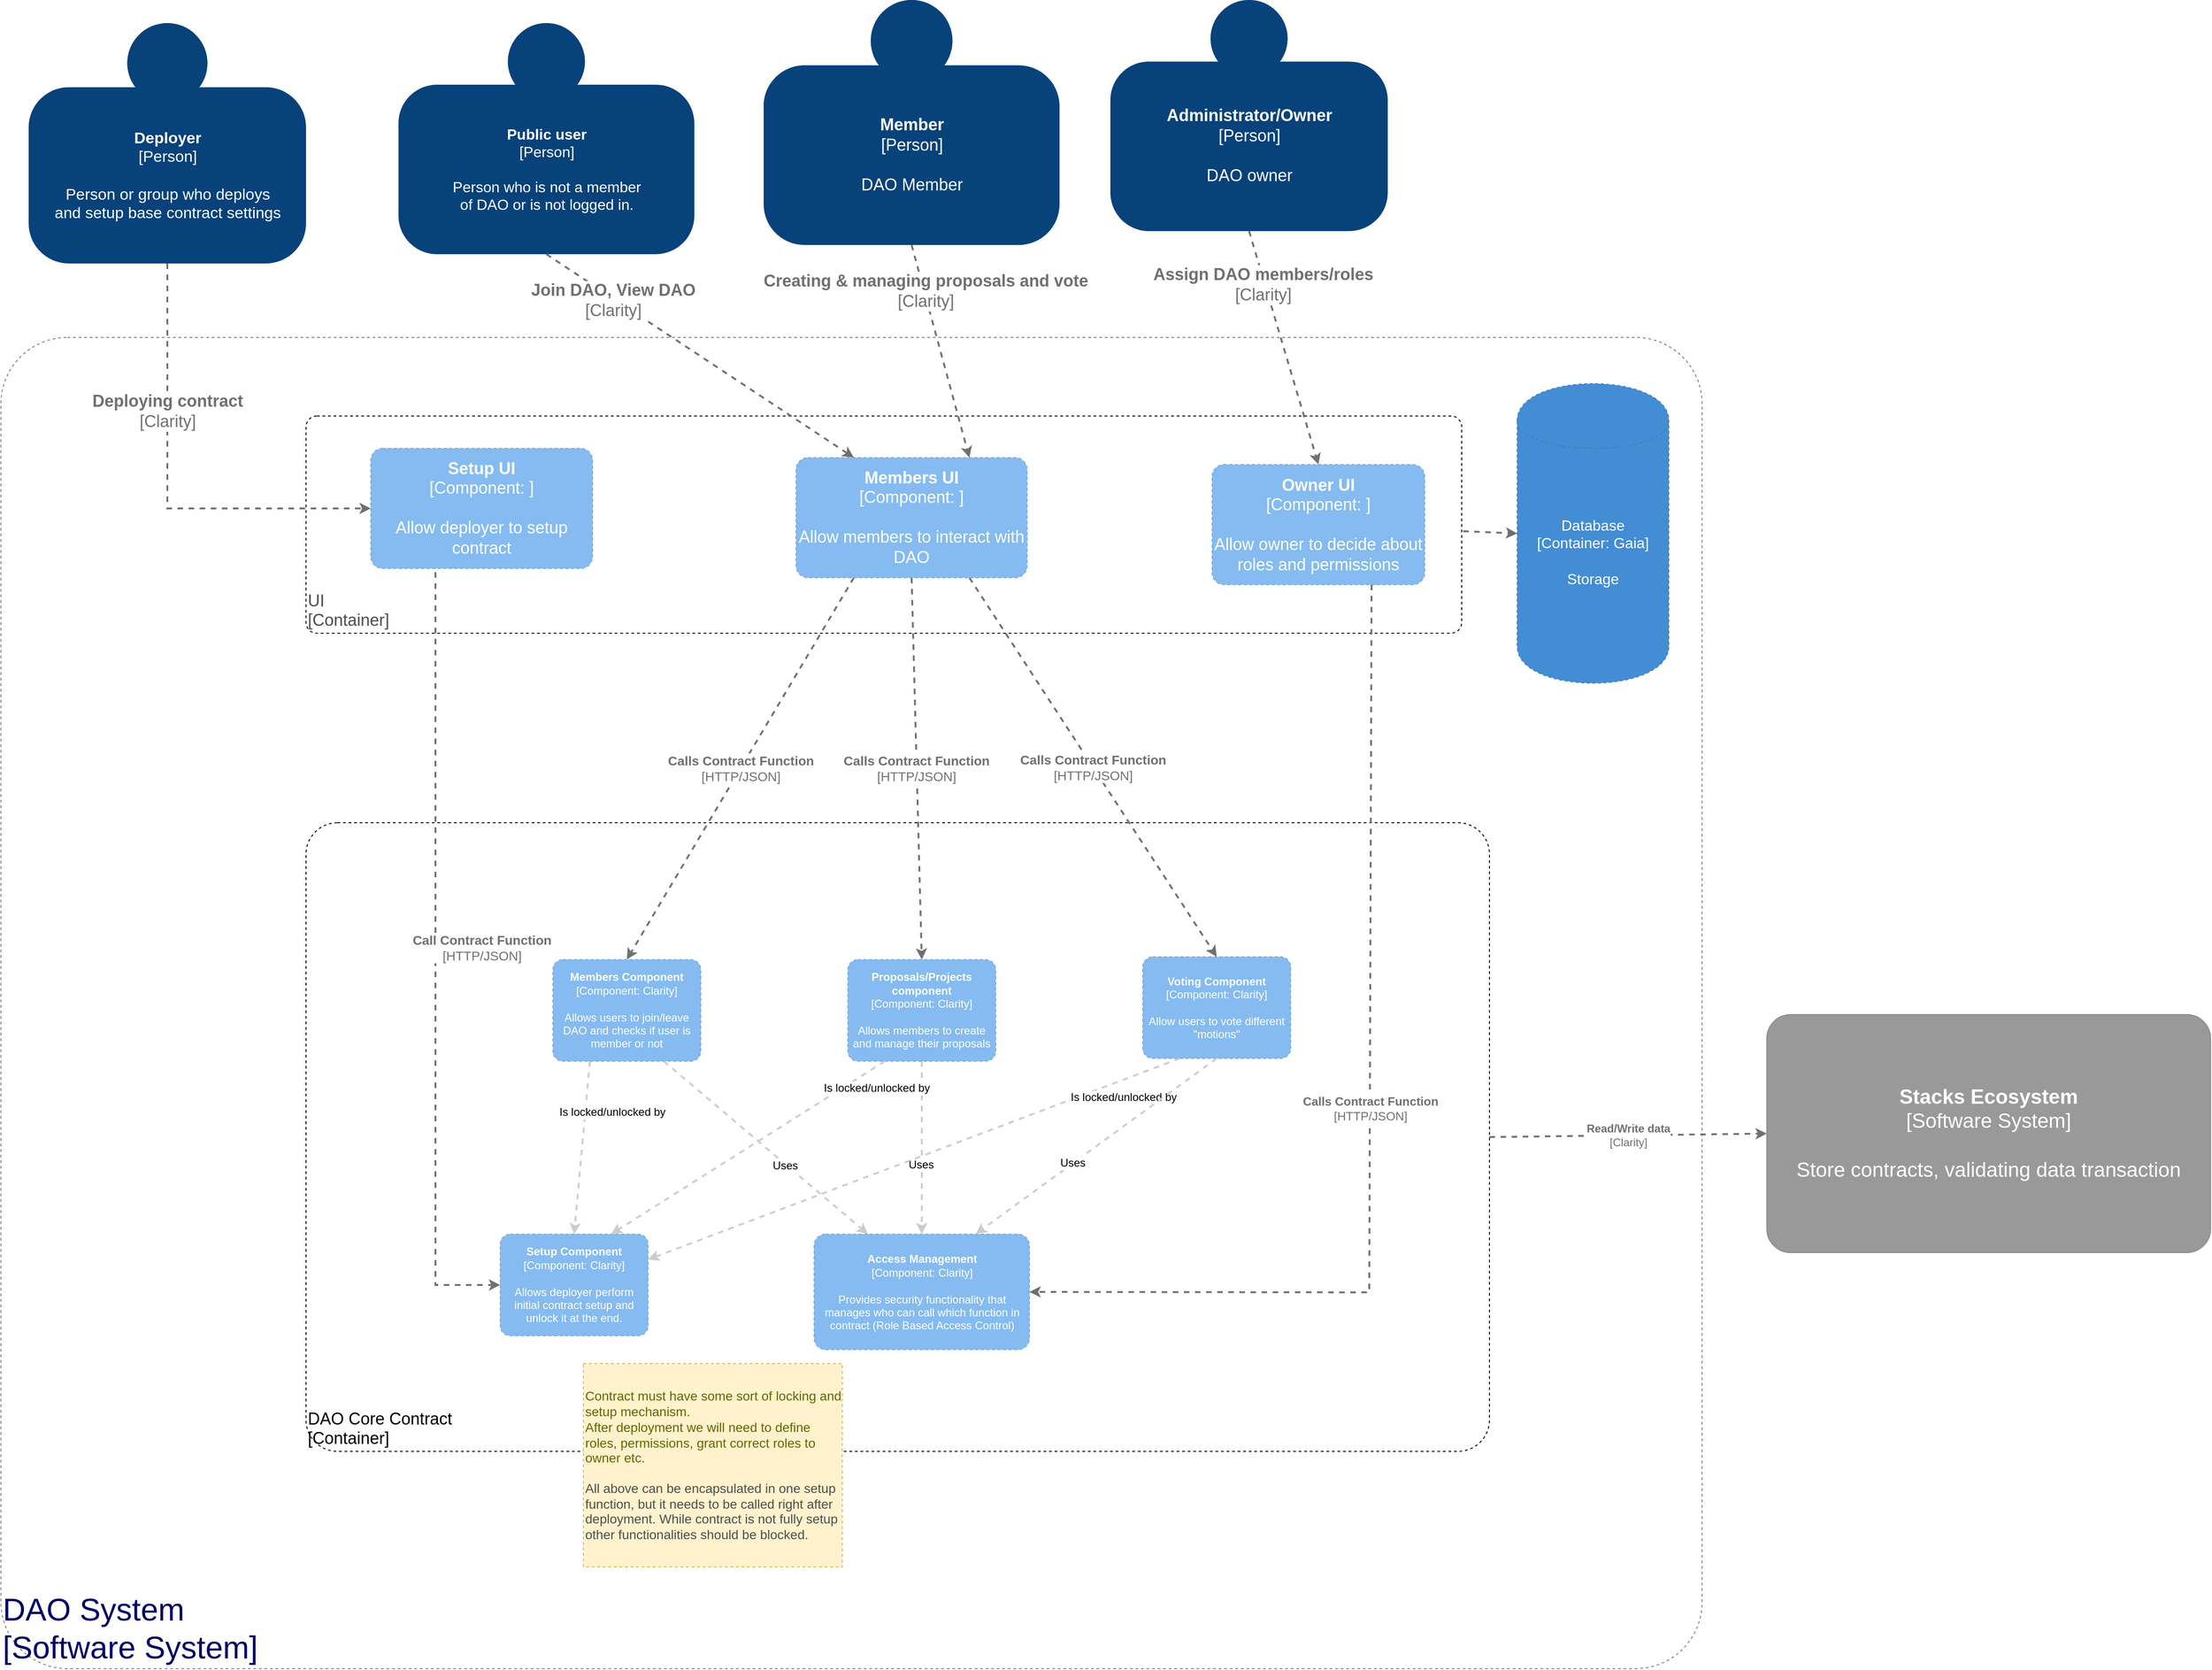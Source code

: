 <mxfile version="14.6.6" type="device"><diagram id="fv0M99fJJ30OGorXGfdo" name="Page-1"><mxGraphModel dx="3422" dy="2397" grid="1" gridSize="10" guides="1" tooltips="1" connect="1" arrows="1" fold="1" page="1" pageScale="1" pageWidth="827" pageHeight="1169" math="0" shadow="0"><root><mxCell id="0"/><mxCell id="1" parent="0"/><object placeholders="1" c4Name="DAO System" c4Type="ExecutionEnvironment" c4Application="Software System" label="&lt;div style=&quot;text-align: left; font-size: 34px;&quot;&gt;%c4Name%&lt;/div&gt;&lt;div style=&quot;text-align: left; font-size: 34px;&quot;&gt;[%c4Application%]&lt;/div&gt;" id="fH1FeN8a0XQpLU9P-WHk-1"><mxCell style="rounded=1;whiteSpace=wrap;html=1;labelBackgroundColor=none;fillColor=#ffffff;align=left;arcSize=5;verticalAlign=bottom;metaEdit=1;metaData={&quot;c4Type&quot;:{&quot;editable&quot;:false}};points=[[0.25,0,0],[0.5,0,0],[0.75,0,0],[1,0.25,0],[1,0.5,0],[1,0.75,0],[0.75,1,0],[0.5,1,0],[0.25,1,0],[0,0.75,0],[0,0.5,0],[0,0.25,0]];shadow=0;glass=0;dashed=1;sketch=0;fontSize=34;fontColor=#000066;strokeColor=#808080;" vertex="1" parent="1"><mxGeometry x="-430" y="100" width="1840" height="1440" as="geometry"/></mxCell></object><object placeholders="1" c4Type="Database" c4Technology="Gaia" c4Description="Storage" label="%c4Type%&lt;div style=&quot;font-size: 16px;&quot;&gt;[Container:&amp;nbsp;%c4Technology%]&lt;/div&gt;&lt;br style=&quot;font-size: 16px;&quot;&gt;&lt;div style=&quot;font-size: 16px;&quot;&gt;%c4Description%&lt;/div&gt;" id="fH1FeN8a0XQpLU9P-WHk-5"><mxCell style="shape=cylinder;whiteSpace=wrap;html=1;boundedLbl=1;rounded=0;labelBackgroundColor=none;fillColor=#438DD5;fontSize=16;fontColor=#ffffff;align=center;strokeColor=#3C7FC0;metaEdit=1;points=[[0.5,0,0],[1,0.25,0],[1,0.5,0],[1,0.75,0],[0.5,1,0],[0,0.75,0],[0,0.5,0],[0,0.25,0]];metaData={&quot;c4Type&quot;:{&quot;editable&quot;:false}};shadow=0;glass=0;dashed=1;sketch=0;" vertex="1" parent="1"><mxGeometry x="1210" y="150" width="164" height="324" as="geometry"/></mxCell></object><object placeholders="1" c4Type="Relationship" c4Technology="Clarity" c4Description="Read/Write data" label="&lt;div style=&quot;text-align: left&quot;&gt;&lt;div style=&quot;text-align: center&quot;&gt;&lt;b&gt;%c4Description%&lt;/b&gt;&lt;/div&gt;&lt;div style=&quot;text-align: center&quot;&gt;[%c4Technology%]&lt;/div&gt;&lt;/div&gt;" id="fH1FeN8a0XQpLU9P-WHk-7"><mxCell style="edgeStyle=none;rounded=0;html=1;jettySize=auto;orthogonalLoop=1;strokeColor=#707070;strokeWidth=2;fontColor=#707070;jumpStyle=none;dashed=1;metaEdit=1;metaData={&quot;c4Type&quot;:{&quot;editable&quot;:false}};fontSize=12;exitX=1;exitY=0.5;exitDx=0;exitDy=0;exitPerimeter=0;entryX=0;entryY=0.5;entryDx=0;entryDy=0;entryPerimeter=0;" edge="1" parent="1" source="fH1FeN8a0XQpLU9P-WHk-12" target="fH1FeN8a0XQpLU9P-WHk-9"><mxGeometry width="160" relative="1" as="geometry"><mxPoint x="690" y="746" as="sourcePoint"/><mxPoint x="1170" y="746" as="targetPoint"/></mxGeometry></mxCell></object><object placeholders="1" c4Type="Relationship" c4Technology="HTTP/JSON" c4Description="Read/Write" label="&lt;div style=&quot;text-align: left&quot;&gt;&lt;div style=&quot;text-align: center&quot;&gt;&lt;b&gt;%c4Description%&lt;/b&gt;&lt;/div&gt;&lt;div style=&quot;text-align: center&quot;&gt;[%c4Technology%]&lt;/div&gt;&lt;/div&gt;" id="fH1FeN8a0XQpLU9P-WHk-8"><mxCell style="edgeStyle=none;rounded=0;html=1;jettySize=auto;orthogonalLoop=1;strokeColor=#707070;strokeWidth=2;fontColor=#707070;jumpStyle=none;dashed=1;metaEdit=1;metaData={&quot;c4Type&quot;:{&quot;editable&quot;:false}};fontSize=12;exitX=1;exitY=0.5;exitDx=0;exitDy=0;exitPerimeter=0;entryX=0;entryY=0.5;entryDx=0;entryDy=0;entryPerimeter=0;" edge="1" parent="1" target="fH1FeN8a0XQpLU9P-WHk-5"><mxGeometry width="160" relative="1" as="geometry"><mxPoint x="540" y="285" as="sourcePoint"/><mxPoint x="866" y="440.678" as="targetPoint"/></mxGeometry></mxCell></object><object placeholders="1" c4Name="Stacks Ecosystem" c4Type="Software System" c4Description="Store contracts, validating data transaction" label="&lt;b style=&quot;font-size: 22px;&quot;&gt;%c4Name%&lt;/b&gt;&lt;div style=&quot;font-size: 22px;&quot;&gt;[%c4Type%]&lt;/div&gt;&lt;br style=&quot;font-size: 22px;&quot;&gt;&lt;div style=&quot;font-size: 22px;&quot;&gt;%c4Description%&lt;/div&gt;" id="fH1FeN8a0XQpLU9P-WHk-9"><mxCell style="rounded=1;whiteSpace=wrap;html=1;labelBackgroundColor=none;fillColor=#999999;fontColor=#ffffff;align=center;arcSize=10;strokeColor=#8A8A8A;metaEdit=1;metaData={&quot;c4Type&quot;:{&quot;editable&quot;:false}};points=[[0.25,0,0],[0.5,0,0],[0.75,0,0],[1,0.25,0],[1,0.5,0],[1,0.75,0],[0.75,1,0],[0.5,1,0],[0.25,1,0],[0,0.75,0],[0,0.5,0],[0,0.25,0]];fontSize=22;" vertex="1" parent="1"><mxGeometry x="1480" y="832.5" width="480" height="257.5" as="geometry"/></mxCell></object><object placeholders="1" c4Name="DAO Core Contract" c4Type="ExecutionEnvironment" c4Application="Container" label="&lt;div style=&quot;text-align: left; font-size: 18px;&quot;&gt;%c4Name%&lt;/div&gt;&lt;div style=&quot;text-align: left; font-size: 18px;&quot;&gt;[%c4Application%]&lt;/div&gt;" id="fH1FeN8a0XQpLU9P-WHk-12"><mxCell style="rounded=1;whiteSpace=wrap;html=1;labelBackgroundColor=none;fillColor=#ffffff;fontColor=#000000;align=left;arcSize=5;strokeColor=#000000;verticalAlign=bottom;metaEdit=1;metaData={&quot;c4Type&quot;:{&quot;editable&quot;:false}};points=[[0.25,0,0],[0.5,0,0],[0.75,0,0],[1,0.25,0],[1,0.5,0],[1,0.75,0],[0.75,1,0],[0.5,1,0],[0.25,1,0],[0,0.75,0],[0,0.5,0],[0,0.25,0]];dashed=1;fontFamily=Helvetica;fontSize=18;" vertex="1" parent="1"><mxGeometry x="-100" y="625" width="1280" height="680" as="geometry"/></mxCell></object><object placeholders="1" c4Name="Members Component" c4Type="Component" c4Technology="Clarity" c4Description="Allows users to join/leave DAO and checks if user is member or not" label="&lt;b&gt;%c4Name%&lt;/b&gt;&lt;div&gt;[%c4Type%: %c4Technology%]&lt;/div&gt;&lt;br&gt;&lt;div&gt;%c4Description%&lt;/div&gt;" id="fH1FeN8a0XQpLU9P-WHk-20"><mxCell style="rounded=1;whiteSpace=wrap;html=1;labelBackgroundColor=none;fillColor=#85BBF0;fontColor=#ffffff;align=center;arcSize=10;strokeColor=#78A8D8;metaEdit=1;metaData={&quot;c4Type&quot;:{&quot;editable&quot;:false}};points=[[0.25,0,0],[0.5,0,0],[0.75,0,0],[1,0.25,0],[1,0.5,0],[1,0.75,0],[0.75,1,0],[0.5,1,0],[0.25,1,0],[0,0.75,0],[0,0.5,0],[0,0.25,0]];shadow=0;glass=0;dashed=1;sketch=0;fontSize=12;" vertex="1" parent="1"><mxGeometry x="167" y="773" width="160" height="110.0" as="geometry"/></mxCell></object><object placeholders="1" c4Name="Access Management" c4Type="Component" c4Technology="Clarity" c4Description="Provides security functionality that manages who can call which function in contract (Role Based Access Control)" label="&lt;b&gt;%c4Name%&lt;/b&gt;&lt;div&gt;[%c4Type%: %c4Technology%]&lt;/div&gt;&lt;br&gt;&lt;div&gt;%c4Description%&lt;/div&gt;" id="fH1FeN8a0XQpLU9P-WHk-21"><mxCell style="rounded=1;whiteSpace=wrap;html=1;labelBackgroundColor=none;fillColor=#85BBF0;fontColor=#ffffff;align=center;arcSize=10;strokeColor=#78A8D8;metaEdit=1;metaData={&quot;c4Type&quot;:{&quot;editable&quot;:false}};points=[[0.25,0,0],[0.5,0,0],[0.75,0,0],[1,0.25,0],[1,0.5,0],[1,0.75,0],[0.75,1,0],[0.5,1,0],[0.25,1,0],[0,0.75,0],[0,0.5,0],[0,0.25,0]];shadow=0;glass=0;dashed=1;sketch=0;fontSize=12;" vertex="1" parent="1"><mxGeometry x="449.5" y="1070" width="233" height="125" as="geometry"/></mxCell></object><object placeholders="1" c4Name="Proposals/Projects component" c4Type="Component" c4Technology="Clarity" c4Description="Allows members to create and manage their proposals" label="&lt;b&gt;%c4Name%&lt;/b&gt;&lt;div&gt;[%c4Type%: %c4Technology%]&lt;/div&gt;&lt;br&gt;&lt;div&gt;%c4Description%&lt;/div&gt;" id="fH1FeN8a0XQpLU9P-WHk-22"><mxCell style="rounded=1;whiteSpace=wrap;html=1;labelBackgroundColor=none;fillColor=#85BBF0;fontColor=#ffffff;align=center;arcSize=10;strokeColor=#78A8D8;metaEdit=1;metaData={&quot;c4Type&quot;:{&quot;editable&quot;:false}};points=[[0.25,0,0],[0.5,0,0],[0.75,0,0],[1,0.25,0],[1,0.5,0],[1,0.75,0],[0.75,1,0],[0.5,1,0],[0.25,1,0],[0,0.75,0],[0,0.5,0],[0,0.25,0]];shadow=0;glass=0;dashed=1;sketch=0;fontSize=12;" vertex="1" parent="1"><mxGeometry x="486" y="773" width="160" height="110.0" as="geometry"/></mxCell></object><object placeholders="1" c4Name="Voting Component" c4Type="Component" c4Technology="Clarity" c4Description="Allow users to vote different &quot;motions&quot;" label="&lt;b&gt;%c4Name%&lt;/b&gt;&lt;div&gt;[%c4Type%: %c4Technology%]&lt;/div&gt;&lt;br&gt;&lt;div&gt;%c4Description%&lt;/div&gt;" id="fH1FeN8a0XQpLU9P-WHk-23"><mxCell style="rounded=1;whiteSpace=wrap;html=1;labelBackgroundColor=none;fillColor=#85BBF0;fontColor=#ffffff;align=center;arcSize=10;strokeColor=#78A8D8;metaEdit=1;metaData={&quot;c4Type&quot;:{&quot;editable&quot;:false}};points=[[0.25,0,0],[0.5,0,0],[0.75,0,0],[1,0.25,0],[1,0.5,0],[1,0.75,0],[0.75,1,0],[0.5,1,0],[0.25,1,0],[0,0.75,0],[0,0.5,0],[0,0.25,0]];shadow=0;glass=0;dashed=1;sketch=0;fontSize=12;" vertex="1" parent="1"><mxGeometry x="805" y="770" width="160" height="110.0" as="geometry"/></mxCell></object><object placeholders="1" c4Name="Setup Component" c4Type="Component" c4Technology="Clarity" c4Description="Allows deployer perform initial contract setup and unlock it at the end." label="&lt;b&gt;%c4Name%&lt;/b&gt;&lt;div&gt;[%c4Type%: %c4Technology%]&lt;/div&gt;&lt;br&gt;&lt;div&gt;%c4Description%&lt;/div&gt;" id="fH1FeN8a0XQpLU9P-WHk-24"><mxCell style="rounded=1;whiteSpace=wrap;html=1;labelBackgroundColor=none;fillColor=#85BBF0;fontColor=#ffffff;align=center;arcSize=10;strokeColor=#78A8D8;metaEdit=1;metaData={&quot;c4Type&quot;:{&quot;editable&quot;:false}};points=[[0.25,0,0],[0.5,0,0],[0.75,0,0],[1,0.25,0],[1,0.5,0],[1,0.75,0],[0.75,1,0],[0.5,1,0],[0.25,1,0],[0,0.75,0],[0,0.5,0],[0,0.25,0]];shadow=0;glass=0;dashed=1;sketch=0;fontSize=12;" vertex="1" parent="1"><mxGeometry x="110" y="1070" width="160" height="110.0" as="geometry"/></mxCell></object><mxCell id="fH1FeN8a0XQpLU9P-WHk-25" value="" style="endArrow=classic;html=1;fontSize=12;strokeWidth=2;dashed=1;exitX=0.25;exitY=1;exitDx=0;exitDy=0;exitPerimeter=0;entryX=0.5;entryY=0;entryDx=0;entryDy=0;entryPerimeter=0;strokeColor=#CCCCCC;" edge="1" parent="1" source="fH1FeN8a0XQpLU9P-WHk-20" target="fH1FeN8a0XQpLU9P-WHk-24"><mxGeometry x="174" y="202" width="50" height="50" as="geometry"><mxPoint x="353" y="1176" as="sourcePoint"/><mxPoint x="336" y="1363" as="targetPoint"/></mxGeometry></mxCell><mxCell id="fH1FeN8a0XQpLU9P-WHk-26" value="Is locked/unlocked by" style="edgeLabel;html=1;align=center;verticalAlign=middle;resizable=0;points=[];fontSize=12;" vertex="1" connectable="0" parent="fH1FeN8a0XQpLU9P-WHk-25"><mxGeometry x="0.191" y="-1" relative="1" as="geometry"><mxPoint x="35" y="-57" as="offset"/></mxGeometry></mxCell><mxCell id="fH1FeN8a0XQpLU9P-WHk-27" value="" style="endArrow=classic;html=1;fontSize=12;strokeWidth=2;dashed=1;exitX=0.75;exitY=1;exitDx=0;exitDy=0;exitPerimeter=0;strokeColor=#CCCCCC;entryX=0.25;entryY=0;entryDx=0;entryDy=0;entryPerimeter=0;" edge="1" parent="1" source="fH1FeN8a0XQpLU9P-WHk-20" target="fH1FeN8a0XQpLU9P-WHk-21"><mxGeometry x="254" y="159" width="50" height="50" as="geometry"><mxPoint x="393" y="1176" as="sourcePoint"/><mxPoint x="630.456" y="1358" as="targetPoint"/></mxGeometry></mxCell><mxCell id="fH1FeN8a0XQpLU9P-WHk-28" value="Uses" style="edgeLabel;html=1;align=center;verticalAlign=middle;resizable=0;points=[];fontSize=12;" vertex="1" connectable="0" parent="fH1FeN8a0XQpLU9P-WHk-27"><mxGeometry x="0.191" y="-1" relative="1" as="geometry"><mxPoint as="offset"/></mxGeometry></mxCell><mxCell id="fH1FeN8a0XQpLU9P-WHk-29" value="" style="endArrow=classic;html=1;fontSize=12;strokeWidth=2;dashed=1;exitX=0.5;exitY=1;exitDx=0;exitDy=0;exitPerimeter=0;strokeColor=#CCCCCC;entryX=0.5;entryY=0;entryDx=0;entryDy=0;entryPerimeter=0;" edge="1" parent="1" source="fH1FeN8a0XQpLU9P-WHk-22" target="fH1FeN8a0XQpLU9P-WHk-21"><mxGeometry x="112" y="-129" width="50" height="50" as="geometry"><mxPoint x="570" y="888" as="sourcePoint"/><mxPoint x="570" y="1070" as="targetPoint"/></mxGeometry></mxCell><mxCell id="fH1FeN8a0XQpLU9P-WHk-30" value="Uses" style="edgeLabel;html=1;align=center;verticalAlign=middle;resizable=0;points=[];fontSize=12;" vertex="1" connectable="0" parent="fH1FeN8a0XQpLU9P-WHk-29"><mxGeometry x="0.191" y="-1" relative="1" as="geometry"><mxPoint as="offset"/></mxGeometry></mxCell><mxCell id="fH1FeN8a0XQpLU9P-WHk-33" value="" style="endArrow=classic;html=1;fontSize=12;strokeWidth=2;dashed=1;exitX=0.25;exitY=1;exitDx=0;exitDy=0;exitPerimeter=0;entryX=0.75;entryY=0;entryDx=0;entryDy=0;entryPerimeter=0;strokeColor=#CCCCCC;" edge="1" parent="1" source="fH1FeN8a0XQpLU9P-WHk-22" target="fH1FeN8a0XQpLU9P-WHk-24"><mxGeometry x="304" y="293" width="50" height="50" as="geometry"><mxPoint x="682" y="1186" as="sourcePoint"/><mxPoint x="346" y="1373" as="targetPoint"/></mxGeometry></mxCell><mxCell id="fH1FeN8a0XQpLU9P-WHk-34" value="Is locked/unlocked by" style="edgeLabel;html=1;align=center;verticalAlign=middle;resizable=0;points=[];fontSize=12;" vertex="1" connectable="0" parent="fH1FeN8a0XQpLU9P-WHk-33"><mxGeometry x="0.191" y="-1" relative="1" as="geometry"><mxPoint x="168" y="-82" as="offset"/></mxGeometry></mxCell><mxCell id="fH1FeN8a0XQpLU9P-WHk-35" value="" style="endArrow=classic;html=1;fontSize=12;strokeWidth=2;dashed=1;exitX=0.25;exitY=1;exitDx=0;exitDy=0;exitPerimeter=0;entryX=1;entryY=0.25;entryDx=0;entryDy=0;entryPerimeter=0;strokeColor=#CCCCCC;" edge="1" parent="1" source="fH1FeN8a0XQpLU9P-WHk-23" target="fH1FeN8a0XQpLU9P-WHk-24"><mxGeometry x="283" y="22.56" width="50" height="50" as="geometry"><mxPoint x="919.08" y="870.44" as="sourcePoint"/><mxPoint x="310" y="1059.56" as="targetPoint"/></mxGeometry></mxCell><mxCell id="fH1FeN8a0XQpLU9P-WHk-36" value="Is locked/unlocked by" style="edgeLabel;html=1;align=center;verticalAlign=middle;resizable=0;points=[];fontSize=12;" vertex="1" connectable="0" parent="fH1FeN8a0XQpLU9P-WHk-35"><mxGeometry x="0.191" y="-1" relative="1" as="geometry"><mxPoint x="281" y="-87" as="offset"/></mxGeometry></mxCell><mxCell id="fH1FeN8a0XQpLU9P-WHk-37" value="" style="endArrow=classic;html=1;fontSize=12;strokeWidth=2;dashed=1;exitX=0.5;exitY=1;exitDx=0;exitDy=0;exitPerimeter=0;strokeColor=#CCCCCC;entryX=0.75;entryY=0;entryDx=0;entryDy=0;entryPerimeter=0;" edge="1" parent="1" source="fH1FeN8a0XQpLU9P-WHk-23" target="fH1FeN8a0XQpLU9P-WHk-21"><mxGeometry x="254" y="159" width="50" height="50" as="geometry"><mxPoint x="1031" y="1173" as="sourcePoint"/><mxPoint x="792.556" y="1358" as="targetPoint"/></mxGeometry></mxCell><mxCell id="fH1FeN8a0XQpLU9P-WHk-38" value="Uses" style="edgeLabel;html=1;align=center;verticalAlign=middle;resizable=0;points=[];fontSize=12;" vertex="1" connectable="0" parent="fH1FeN8a0XQpLU9P-WHk-37"><mxGeometry x="0.191" y="-1" relative="1" as="geometry"><mxPoint as="offset"/></mxGeometry></mxCell><object placeholders="1" c4Name="UI" c4Type="ExecutionEnvironment" c4Application="Container" label="&lt;div style=&quot;text-align: left; font-size: 18px;&quot;&gt;%c4Name%&lt;/div&gt;&lt;div style=&quot;text-align: left; font-size: 18px;&quot;&gt;[%c4Application%]&lt;/div&gt;" id="fH1FeN8a0XQpLU9P-WHk-45"><mxCell style="rounded=1;whiteSpace=wrap;html=1;labelBackgroundColor=none;fillColor=#ffffff;align=left;arcSize=5;strokeColor=#000000;verticalAlign=bottom;metaEdit=1;metaData={&quot;c4Type&quot;:{&quot;editable&quot;:false}};points=[[0.25,0,0],[0.5,0,0],[0.75,0,0],[1,0.25,0],[1,0.5,0],[1,0.75,0],[0.75,1,0],[0.5,1,0],[0.25,1,0],[0,0.75,0],[0,0.5,0],[0,0.25,0]];dashed=1;fontFamily=Helvetica;fontSize=18;fontColor=#4D4D4D;" vertex="1" parent="1"><mxGeometry x="-100" y="185" width="1250" height="235" as="geometry"/></mxCell></object><object placeholders="1" c4Type="Relationship" c4Technology="HTTP/JSON" c4Description="Call Contract Function" label="&lt;div style=&quot;text-align: left&quot;&gt;&lt;div style=&quot;text-align: center&quot;&gt;&lt;b&gt;%c4Description%&lt;/b&gt;&lt;/div&gt;&lt;div style=&quot;text-align: center&quot;&gt;[%c4Technology%]&lt;/div&gt;&lt;/div&gt;" id="fH1FeN8a0XQpLU9P-WHk-49"><mxCell style="edgeStyle=none;rounded=0;html=1;entryX=0;entryY=0.5;jettySize=auto;orthogonalLoop=1;strokeColor=#707070;strokeWidth=2;fontColor=#707070;jumpStyle=none;dashed=1;metaEdit=1;metaData={&quot;c4Type&quot;:{&quot;editable&quot;:false}};fontFamily=Helvetica;fontSize=14;exitX=0.5;exitY=1;exitDx=0;exitDy=0;exitPerimeter=0;entryDx=0;entryDy=0;entryPerimeter=0;" edge="1" parent="1" target="fH1FeN8a0XQpLU9P-WHk-24"><mxGeometry x="-0.006" y="50" width="160" relative="1" as="geometry"><mxPoint x="40.0" y="330" as="sourcePoint"/><mxPoint x="580" y="600" as="targetPoint"/><Array as="points"><mxPoint x="40" y="1125"/></Array><mxPoint as="offset"/></mxGeometry></mxCell></object><object placeholders="1" c4Type="Relationship" c4Technology="HTTP/JSON" c4Description="Calls Contract Function" label="&lt;div style=&quot;text-align: left&quot;&gt;&lt;div style=&quot;text-align: center&quot;&gt;&lt;b&gt;%c4Description%&lt;/b&gt;&lt;/div&gt;&lt;div style=&quot;text-align: center&quot;&gt;[%c4Technology%]&lt;/div&gt;&lt;/div&gt;" id="fH1FeN8a0XQpLU9P-WHk-50"><mxCell style="edgeStyle=none;rounded=0;html=1;entryX=0.5;entryY=0;jettySize=auto;orthogonalLoop=1;strokeColor=#707070;strokeWidth=2;fontColor=#707070;jumpStyle=none;dashed=1;metaEdit=1;metaData={&quot;c4Type&quot;:{&quot;editable&quot;:false}};fontFamily=Helvetica;fontSize=14;exitX=0.25;exitY=1;exitDx=0;exitDy=0;exitPerimeter=0;entryDx=0;entryDy=0;entryPerimeter=0;" edge="1" parent="1" source="fH1FeN8a0XQpLU9P-WHk-59" target="fH1FeN8a0XQpLU9P-WHk-20"><mxGeometry width="160" relative="1" as="geometry"><mxPoint x="500.0" y="330" as="sourcePoint"/><mxPoint x="580" y="550" as="targetPoint"/></mxGeometry></mxCell></object><object placeholders="1" c4Type="Relationship" c4Technology="HTTP/JSON" c4Description="Calls Contract Function" label="&lt;div style=&quot;text-align: left&quot;&gt;&lt;div style=&quot;text-align: center&quot;&gt;&lt;b&gt;%c4Description%&lt;/b&gt;&lt;/div&gt;&lt;div style=&quot;text-align: center&quot;&gt;[%c4Technology%]&lt;/div&gt;&lt;/div&gt;" id="fH1FeN8a0XQpLU9P-WHk-51"><mxCell style="edgeStyle=none;rounded=0;html=1;entryX=0.5;entryY=0;jettySize=auto;orthogonalLoop=1;strokeColor=#707070;strokeWidth=2;fontColor=#707070;jumpStyle=none;dashed=1;metaEdit=1;metaData={&quot;c4Type&quot;:{&quot;editable&quot;:false}};fontFamily=Helvetica;fontSize=14;exitX=0.5;exitY=1;exitDx=0;exitDy=0;exitPerimeter=0;entryDx=0;entryDy=0;entryPerimeter=0;" edge="1" parent="1" source="fH1FeN8a0XQpLU9P-WHk-59" target="fH1FeN8a0XQpLU9P-WHk-22"><mxGeometry width="160" relative="1" as="geometry"><mxPoint x="540.0" y="330" as="sourcePoint"/><mxPoint x="580" y="550" as="targetPoint"/></mxGeometry></mxCell></object><object placeholders="1" c4Type="Relationship" c4Technology="HTTP/JSON" c4Description="Calls Contract Function" label="&lt;div style=&quot;text-align: left&quot;&gt;&lt;div style=&quot;text-align: center&quot;&gt;&lt;b&gt;%c4Description%&lt;/b&gt;&lt;/div&gt;&lt;div style=&quot;text-align: center&quot;&gt;[%c4Technology%]&lt;/div&gt;&lt;/div&gt;" id="fH1FeN8a0XQpLU9P-WHk-52"><mxCell style="edgeStyle=none;rounded=0;html=1;entryX=0.5;entryY=0;jettySize=auto;orthogonalLoop=1;strokeColor=#707070;strokeWidth=2;fontColor=#707070;jumpStyle=none;dashed=1;metaEdit=1;metaData={&quot;c4Type&quot;:{&quot;editable&quot;:false}};fontFamily=Helvetica;fontSize=14;exitX=0.75;exitY=1;exitDx=0;exitDy=0;exitPerimeter=0;entryDx=0;entryDy=0;entryPerimeter=0;" edge="1" parent="1" source="fH1FeN8a0XQpLU9P-WHk-59" target="fH1FeN8a0XQpLU9P-WHk-23"><mxGeometry width="160" relative="1" as="geometry"><mxPoint x="580.0" y="330" as="sourcePoint"/><mxPoint x="580" y="550" as="targetPoint"/><Array as="points"/></mxGeometry></mxCell></object><object placeholders="1" c4Type="Relationship" c4Technology="HTTP/JSON" c4Description="Calls Contract Function" label="&lt;div style=&quot;text-align: left&quot;&gt;&lt;div style=&quot;text-align: center&quot;&gt;&lt;b&gt;%c4Description%&lt;/b&gt;&lt;/div&gt;&lt;div style=&quot;text-align: center&quot;&gt;[%c4Technology%]&lt;/div&gt;&lt;/div&gt;" id="fH1FeN8a0XQpLU9P-WHk-53"><mxCell style="edgeStyle=none;rounded=0;html=1;jettySize=auto;orthogonalLoop=1;strokeColor=#707070;strokeWidth=2;fontColor=#707070;jumpStyle=none;dashed=1;metaEdit=1;metaData={&quot;c4Type&quot;:{&quot;editable&quot;:false}};fontFamily=Helvetica;fontSize=13;exitX=0.75;exitY=1;exitDx=0;exitDy=0;exitPerimeter=0;entryX=1;entryY=0.5;entryDx=0;entryDy=0;entryPerimeter=0;" edge="1" parent="1" source="fH1FeN8a0XQpLU9P-WHk-61" target="fH1FeN8a0XQpLU9P-WHk-21"><mxGeometry width="160" relative="1" as="geometry"><mxPoint x="1050" y="340" as="sourcePoint"/><mxPoint x="580" y="690" as="targetPoint"/><Array as="points"><mxPoint x="1050" y="1133"/></Array></mxGeometry></mxCell></object><mxCell id="fH1FeN8a0XQpLU9P-WHk-55" value="&lt;span style=&quot;background-color: rgb(255 , 242 , 204)&quot;&gt;&lt;span style=&quot;color: rgb(102 , 102 , 0) ; font-size: 14px&quot;&gt;Contract must have some sort of locking and setup mechanism.&lt;/span&gt;&lt;br style=&quot;color: rgb(102 , 102 , 0) ; font-size: 14px&quot;&gt;&lt;span style=&quot;color: rgb(102 , 102 , 0) ; font-size: 14px&quot;&gt;After deployment we will need to define roles, permissions, grant correct roles to owner etc.&lt;/span&gt;&lt;br style=&quot;color: rgb(102 , 102 , 0) ; font-size: 14px&quot;&gt;&lt;br style=&quot;color: rgb(102 , 102 , 0) ; font-size: 14px&quot;&gt;&lt;span style=&quot;font-size: 14px&quot;&gt;&lt;font color=&quot;#4d4d4d&quot;&gt;All above can be encapsulated in one setup function, but it needs to be called right after deployment. While contract is not fully setup other functionalities should be blocked.&lt;/font&gt;&lt;/span&gt;&lt;/span&gt;" style="text;html=1;strokeColor=#d6b656;align=left;verticalAlign=middle;whiteSpace=wrap;rounded=0;dashed=1;fontFamily=Helvetica;fontSize=13;fillColor=#fff2cc;" vertex="1" parent="1"><mxGeometry x="200" y="1210" width="280" height="220" as="geometry"/></mxCell><object placeholders="1" c4Name="Setup UI" c4Type="Component" c4Technology="" c4Description="Allow deployer to setup contract" label="&lt;b&gt;%c4Name%&lt;/b&gt;&lt;div&gt;[%c4Type%: %c4Technology%]&lt;/div&gt;&lt;br&gt;&lt;div&gt;%c4Description%&lt;/div&gt;" id="fH1FeN8a0XQpLU9P-WHk-57"><mxCell style="rounded=1;whiteSpace=wrap;html=1;labelBackgroundColor=none;fillColor=#85BBF0;fontColor=#ffffff;align=center;arcSize=10;strokeColor=#78A8D8;metaEdit=1;metaData={&quot;c4Type&quot;:{&quot;editable&quot;:false}};points=[[0.25,0,0],[0.5,0,0],[0.75,0,0],[1,0.25,0],[1,0.5,0],[1,0.75,0],[0.75,1,0],[0.5,1,0],[0.25,1,0],[0,0.75,0],[0,0.5,0],[0,0.25,0]];dashed=1;fontFamily=Helvetica;fontSize=18;" vertex="1" parent="1"><mxGeometry x="-30" y="220" width="240" height="130" as="geometry"/></mxCell></object><object placeholders="1" c4Name="Members UI" c4Type="Component" c4Technology="" c4Description="Allow members to interact with DAO" label="&lt;b&gt;%c4Name%&lt;/b&gt;&lt;div&gt;[%c4Type%: %c4Technology%]&lt;/div&gt;&lt;br&gt;&lt;div&gt;%c4Description%&lt;/div&gt;" id="fH1FeN8a0XQpLU9P-WHk-59"><mxCell style="rounded=1;whiteSpace=wrap;html=1;labelBackgroundColor=none;fillColor=#85BBF0;fontColor=#ffffff;align=center;arcSize=10;strokeColor=#78A8D8;metaEdit=1;metaData={&quot;c4Type&quot;:{&quot;editable&quot;:false}};points=[[0.25,0,0],[0.5,0,0],[0.75,0,0],[1,0.25,0],[1,0.5,0],[1,0.75,0],[0.75,1,0],[0.5,1,0],[0.25,1,0],[0,0.75,0],[0,0.5,0],[0,0.25,0]];dashed=1;fontFamily=Helvetica;fontSize=18;" vertex="1" parent="1"><mxGeometry x="430" y="230" width="250" height="130" as="geometry"/></mxCell></object><object placeholders="1" c4Name="Owner UI" c4Type="Component" c4Technology="" c4Description="Allow owner to decide about roles and permissions" label="&lt;b&gt;%c4Name%&lt;/b&gt;&lt;div&gt;[%c4Type%: %c4Technology%]&lt;/div&gt;&lt;br&gt;&lt;div&gt;%c4Description%&lt;/div&gt;" id="fH1FeN8a0XQpLU9P-WHk-61"><mxCell style="rounded=1;whiteSpace=wrap;html=1;labelBackgroundColor=none;fillColor=#85BBF0;fontColor=#ffffff;align=center;arcSize=10;strokeColor=#78A8D8;metaEdit=1;metaData={&quot;c4Type&quot;:{&quot;editable&quot;:false}};points=[[0.25,0,0],[0.5,0,0],[0.75,0,0],[1,0.25,0],[1,0.5,0],[1,0.75,0],[0.75,1,0],[0.5,1,0],[0.25,1,0],[0,0.75,0],[0,0.5,0],[0,0.25,0]];dashed=1;fontFamily=Helvetica;fontSize=18;" vertex="1" parent="1"><mxGeometry x="880" y="237.5" width="230" height="130" as="geometry"/></mxCell></object><object placeholders="1" c4Name="Deployer" c4Type="Person" c4Description="Person or group who deploys &#10;and setup base contract settings" label="&lt;b style=&quot;font-size: 17px;&quot;&gt;%c4Name%&lt;/b&gt;&lt;div style=&quot;font-size: 17px;&quot;&gt;[%c4Type%]&lt;/div&gt;&lt;br style=&quot;font-size: 17px;&quot;&gt;&lt;div style=&quot;font-size: 17px;&quot;&gt;%c4Description%&lt;/div&gt;" id="fH1FeN8a0XQpLU9P-WHk-63"><mxCell style="html=1;dashed=0;whitespace=wrap;fillColor=#08427b;strokeColor=none;fontColor=#ffffff;shape=mxgraph.c4.person;align=center;metaEdit=1;points=[[0.5,0,0],[1,0.5,0],[1,0.75,0],[0.75,1,0],[0.5,1,0],[0.25,1,0],[0,0.75,0],[0,0.5,0]];metaData={&quot;c4Type&quot;:{&quot;editable&quot;:false}};fontSize=17;" vertex="1" parent="1"><mxGeometry x="-400" y="-240" width="300" height="260" as="geometry"/></mxCell></object><object placeholders="1" c4Name="Administrator/Owner" c4Type="Person" c4Description="DAO owner" label="&lt;b style=&quot;font-size: 18px;&quot;&gt;%c4Name%&lt;/b&gt;&lt;div style=&quot;font-size: 18px;&quot;&gt;[%c4Type%]&lt;/div&gt;&lt;br style=&quot;font-size: 18px;&quot;&gt;&lt;div style=&quot;font-size: 18px;&quot;&gt;%c4Description%&lt;/div&gt;" id="fH1FeN8a0XQpLU9P-WHk-64"><mxCell style="html=1;dashed=0;whitespace=wrap;fillColor=#08427b;strokeColor=none;fontColor=#ffffff;shape=mxgraph.c4.person;align=center;metaEdit=1;points=[[0.5,0,0],[1,0.5,0],[1,0.75,0],[0.75,1,0],[0.5,1,0],[0.25,1,0],[0,0.75,0],[0,0.5,0]];metaData={&quot;c4Type&quot;:{&quot;editable&quot;:false}};fontSize=18;" vertex="1" parent="1"><mxGeometry x="770" y="-265" width="300" height="250" as="geometry"/></mxCell></object><object placeholders="1" c4Name="Member" c4Type="Person" c4Description="DAO Member" label="&lt;b style=&quot;font-size: 18px;&quot;&gt;%c4Name%&lt;/b&gt;&lt;div style=&quot;font-size: 18px;&quot;&gt;[%c4Type%]&lt;/div&gt;&lt;br style=&quot;font-size: 18px;&quot;&gt;&lt;div style=&quot;font-size: 18px;&quot;&gt;%c4Description%&lt;/div&gt;" id="fH1FeN8a0XQpLU9P-WHk-65"><mxCell style="html=1;dashed=0;whitespace=wrap;fillColor=#08427b;strokeColor=none;fontColor=#ffffff;shape=mxgraph.c4.person;align=center;metaEdit=1;points=[[0.5,0,0],[1,0.5,0],[1,0.75,0],[0.75,1,0],[0.5,1,0],[0.25,1,0],[0,0.75,0],[0,0.5,0]];metaData={&quot;c4Type&quot;:{&quot;editable&quot;:false}};fontSize=18;" vertex="1" parent="1"><mxGeometry x="395" y="-265" width="320" height="265" as="geometry"/></mxCell></object><object placeholders="1" c4Name="Public user" c4Type="Person" c4Description="Person who is not a member &#10;of DAO or is not logged in." label="&lt;b style=&quot;font-size: 16px;&quot;&gt;%c4Name%&lt;/b&gt;&lt;div style=&quot;font-size: 16px;&quot;&gt;[%c4Type%]&lt;/div&gt;&lt;br style=&quot;font-size: 16px;&quot;&gt;&lt;div style=&quot;font-size: 16px;&quot;&gt;%c4Description%&lt;/div&gt;" id="fH1FeN8a0XQpLU9P-WHk-66"><mxCell style="html=1;dashed=0;whitespace=wrap;fillColor=#08427b;strokeColor=none;fontColor=#ffffff;shape=mxgraph.c4.person;align=center;metaEdit=1;points=[[0.5,0,0],[1,0.5,0],[1,0.75,0],[0.75,1,0],[0.5,1,0],[0.25,1,0],[0,0.75,0],[0,0.5,0]];metaData={&quot;c4Type&quot;:{&quot;editable&quot;:false}};fontSize=16;" vertex="1" parent="1"><mxGeometry y="-240" width="320" height="250" as="geometry"/></mxCell></object><object placeholders="1" c4Type="Relationship" c4Technology="Clarity" c4Description="Deploying contract" label="&lt;div style=&quot;text-align: left&quot;&gt;&lt;div style=&quot;text-align: center&quot;&gt;&lt;b&gt;%c4Description%&lt;/b&gt;&lt;/div&gt;&lt;div style=&quot;text-align: center&quot;&gt;[%c4Technology%]&lt;/div&gt;&lt;/div&gt;" id="fH1FeN8a0XQpLU9P-WHk-67"><mxCell style="edgeStyle=none;rounded=0;html=1;entryX=0;entryY=0.5;jettySize=auto;orthogonalLoop=1;strokeColor=#707070;strokeWidth=2;fontColor=#707070;jumpStyle=none;dashed=1;metaEdit=1;metaData={&quot;c4Type&quot;:{&quot;editable&quot;:false}};fontFamily=Helvetica;fontSize=18;exitX=0.5;exitY=1;exitDx=0;exitDy=0;exitPerimeter=0;entryDx=0;entryDy=0;entryPerimeter=0;" edge="1" parent="1" source="fH1FeN8a0XQpLU9P-WHk-63" target="fH1FeN8a0XQpLU9P-WHk-57"><mxGeometry x="-0.34" width="160" relative="1" as="geometry"><mxPoint x="410" y="410" as="sourcePoint"/><mxPoint x="570" y="410" as="targetPoint"/><Array as="points"><mxPoint x="-250" y="285"/></Array><mxPoint as="offset"/></mxGeometry></mxCell></object><object placeholders="1" c4Type="Relationship" c4Technology="Clarity" c4Description="Join DAO, View DAO" label="&lt;div style=&quot;text-align: left&quot;&gt;&lt;div style=&quot;text-align: center&quot;&gt;&lt;b&gt;%c4Description%&lt;/b&gt;&lt;/div&gt;&lt;div style=&quot;text-align: center&quot;&gt;[%c4Technology%]&lt;/div&gt;&lt;/div&gt;" id="fH1FeN8a0XQpLU9P-WHk-68"><mxCell style="edgeStyle=none;rounded=0;html=1;entryX=0.25;entryY=0;jettySize=auto;orthogonalLoop=1;strokeColor=#707070;strokeWidth=2;fontColor=#707070;jumpStyle=none;dashed=1;metaEdit=1;metaData={&quot;c4Type&quot;:{&quot;editable&quot;:false}};fontFamily=Helvetica;fontSize=18;exitX=0.5;exitY=1;exitDx=0;exitDy=0;exitPerimeter=0;entryDx=0;entryDy=0;entryPerimeter=0;" edge="1" parent="1" source="fH1FeN8a0XQpLU9P-WHk-66" target="fH1FeN8a0XQpLU9P-WHk-59"><mxGeometry x="-0.555" y="-1" width="160" relative="1" as="geometry"><mxPoint x="410" y="410" as="sourcePoint"/><mxPoint x="570" y="410" as="targetPoint"/><mxPoint x="-1" as="offset"/></mxGeometry></mxCell></object><object placeholders="1" c4Type="Relationship" c4Technology="Clarity" c4Description="Creating &amp; managing proposals and vote" label="&lt;div style=&quot;text-align: left&quot;&gt;&lt;div style=&quot;text-align: center&quot;&gt;&lt;b&gt;%c4Description%&lt;/b&gt;&lt;/div&gt;&lt;div style=&quot;text-align: center&quot;&gt;[%c4Technology%]&lt;/div&gt;&lt;/div&gt;" id="fH1FeN8a0XQpLU9P-WHk-69"><mxCell style="edgeStyle=none;rounded=0;html=1;entryX=0.75;entryY=0;jettySize=auto;orthogonalLoop=1;strokeColor=#707070;strokeWidth=2;fontColor=#707070;jumpStyle=none;dashed=1;metaEdit=1;metaData={&quot;c4Type&quot;:{&quot;editable&quot;:false}};fontFamily=Helvetica;fontSize=18;exitX=0.5;exitY=1;exitDx=0;exitDy=0;exitPerimeter=0;entryDx=0;entryDy=0;entryPerimeter=0;" edge="1" parent="1" source="fH1FeN8a0XQpLU9P-WHk-65" target="fH1FeN8a0XQpLU9P-WHk-59"><mxGeometry x="-0.562" y="1" width="160" relative="1" as="geometry"><mxPoint x="410" y="410" as="sourcePoint"/><mxPoint x="570" y="410" as="targetPoint"/><mxPoint as="offset"/></mxGeometry></mxCell></object><object placeholders="1" c4Type="Relationship" c4Technology="Clarity" c4Description="Assign DAO members/roles" label="&lt;div style=&quot;text-align: left&quot;&gt;&lt;div style=&quot;text-align: center&quot;&gt;&lt;b&gt;%c4Description%&lt;/b&gt;&lt;/div&gt;&lt;div style=&quot;text-align: center&quot;&gt;[%c4Technology%]&lt;/div&gt;&lt;/div&gt;" id="fH1FeN8a0XQpLU9P-WHk-70"><mxCell style="edgeStyle=none;rounded=0;html=1;entryX=0.5;entryY=0;jettySize=auto;orthogonalLoop=1;strokeColor=#707070;strokeWidth=2;fontColor=#707070;jumpStyle=none;dashed=1;metaEdit=1;metaData={&quot;c4Type&quot;:{&quot;editable&quot;:false}};fontFamily=Helvetica;fontSize=18;exitX=0.5;exitY=1;exitDx=0;exitDy=0;exitPerimeter=0;entryDx=0;entryDy=0;entryPerimeter=0;" edge="1" parent="1" source="fH1FeN8a0XQpLU9P-WHk-64" target="fH1FeN8a0XQpLU9P-WHk-61"><mxGeometry x="-0.547" y="-2" width="160" relative="1" as="geometry"><mxPoint x="410" y="410" as="sourcePoint"/><mxPoint x="570" y="410" as="targetPoint"/><mxPoint as="offset"/></mxGeometry></mxCell></object></root></mxGraphModel></diagram></mxfile>